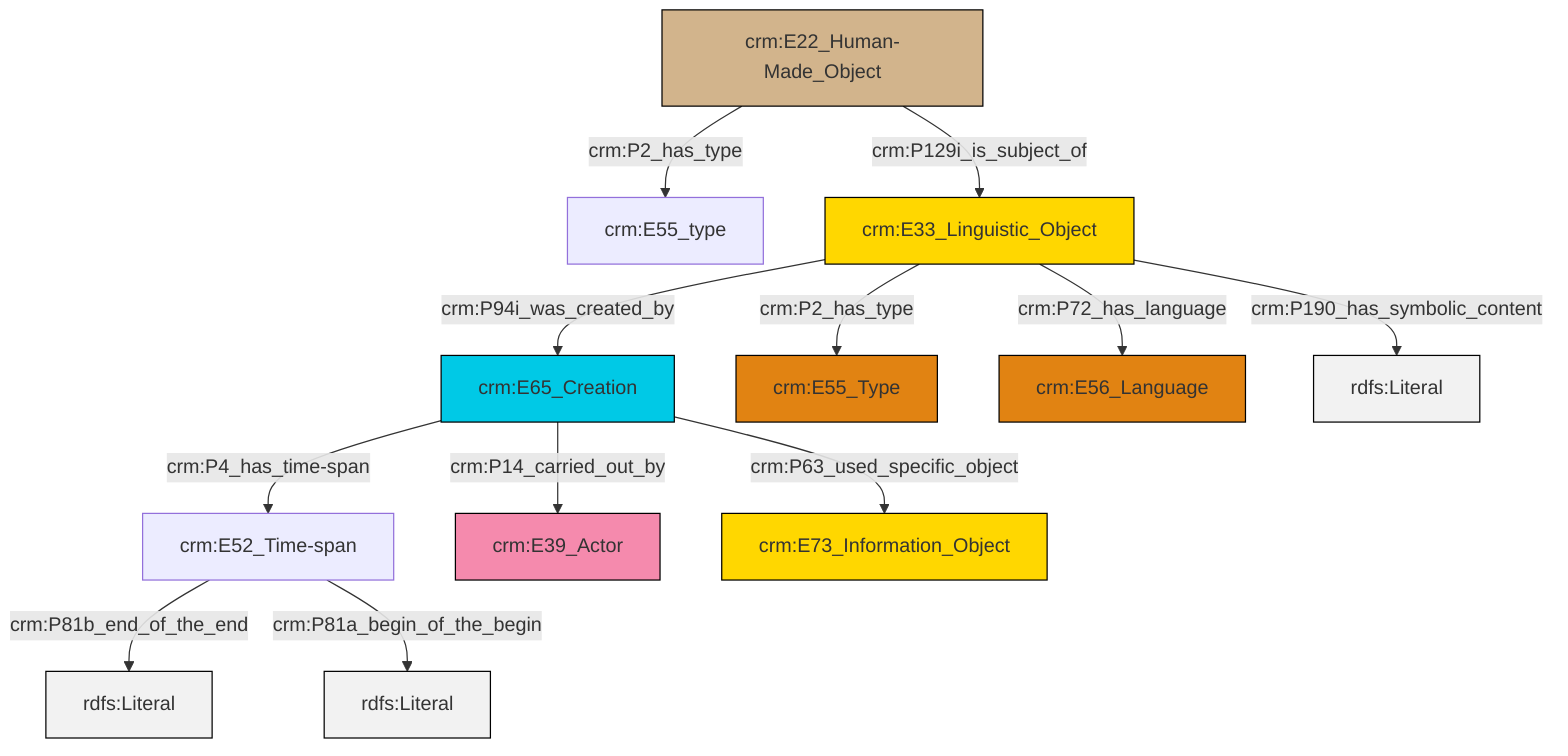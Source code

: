 graph TD
classDef Literal fill:#f2f2f2,stroke:#000000;
classDef CRM_Entity fill:#FFFFFF,stroke:#000000;
classDef Temporal_Entity fill:#00C9E6, stroke:#000000;
classDef Type fill:#E18312, stroke:#000000;
classDef Time-Span fill:#2C9C91, stroke:#000000;
classDef Appellation fill:#FFEB7F, stroke:#000000;
classDef Place fill:#008836, stroke:#000000;
classDef Persistent_Item fill:#B266B2, stroke:#000000;
classDef Conceptual_Object fill:#FFD700, stroke:#000000;
classDef Physical_Thing fill:#D2B48C, stroke:#000000;
classDef Actor fill:#f58aad, stroke:#000000;
classDef PC_Classes fill:#4ce600, stroke:#000000;
classDef Multi fill:#cccccc,stroke:#000000;

4["crm:E65_Creation"]:::Temporal_Entity -->|crm:P4_has_time-span| 2["crm:E52_Time-span"]:::Default
5["crm:E33_Linguistic_Object"]:::Conceptual_Object -->|crm:P2_has_type| 6["crm:E55_Type"]:::Type
7["crm:E22_Human-Made_Object"]:::Physical_Thing -->|crm:P2_has_type| 0["crm:E55_type"]:::Default
5["crm:E33_Linguistic_Object"]:::Conceptual_Object -->|crm:P94i_was_created_by| 4["crm:E65_Creation"]:::Temporal_Entity
2["crm:E52_Time-span"]:::Default -->|crm:P81b_end_of_the_end| 12[rdfs:Literal]:::Literal
7["crm:E22_Human-Made_Object"]:::Physical_Thing -->|crm:P129i_is_subject_of| 5["crm:E33_Linguistic_Object"]:::Conceptual_Object
2["crm:E52_Time-span"]:::Default -->|crm:P81a_begin_of_the_begin| 15[rdfs:Literal]:::Literal
5["crm:E33_Linguistic_Object"]:::Conceptual_Object -->|crm:P72_has_language| 16["crm:E56_Language"]:::Type
4["crm:E65_Creation"]:::Temporal_Entity -->|crm:P63_used_specific_object| 13["crm:E73_Information_Object"]:::Conceptual_Object
5["crm:E33_Linguistic_Object"]:::Conceptual_Object -->|crm:P190_has_symbolic_content| 19[rdfs:Literal]:::Literal
4["crm:E65_Creation"]:::Temporal_Entity -->|crm:P14_carried_out_by| 9["crm:E39_Actor"]:::Actor